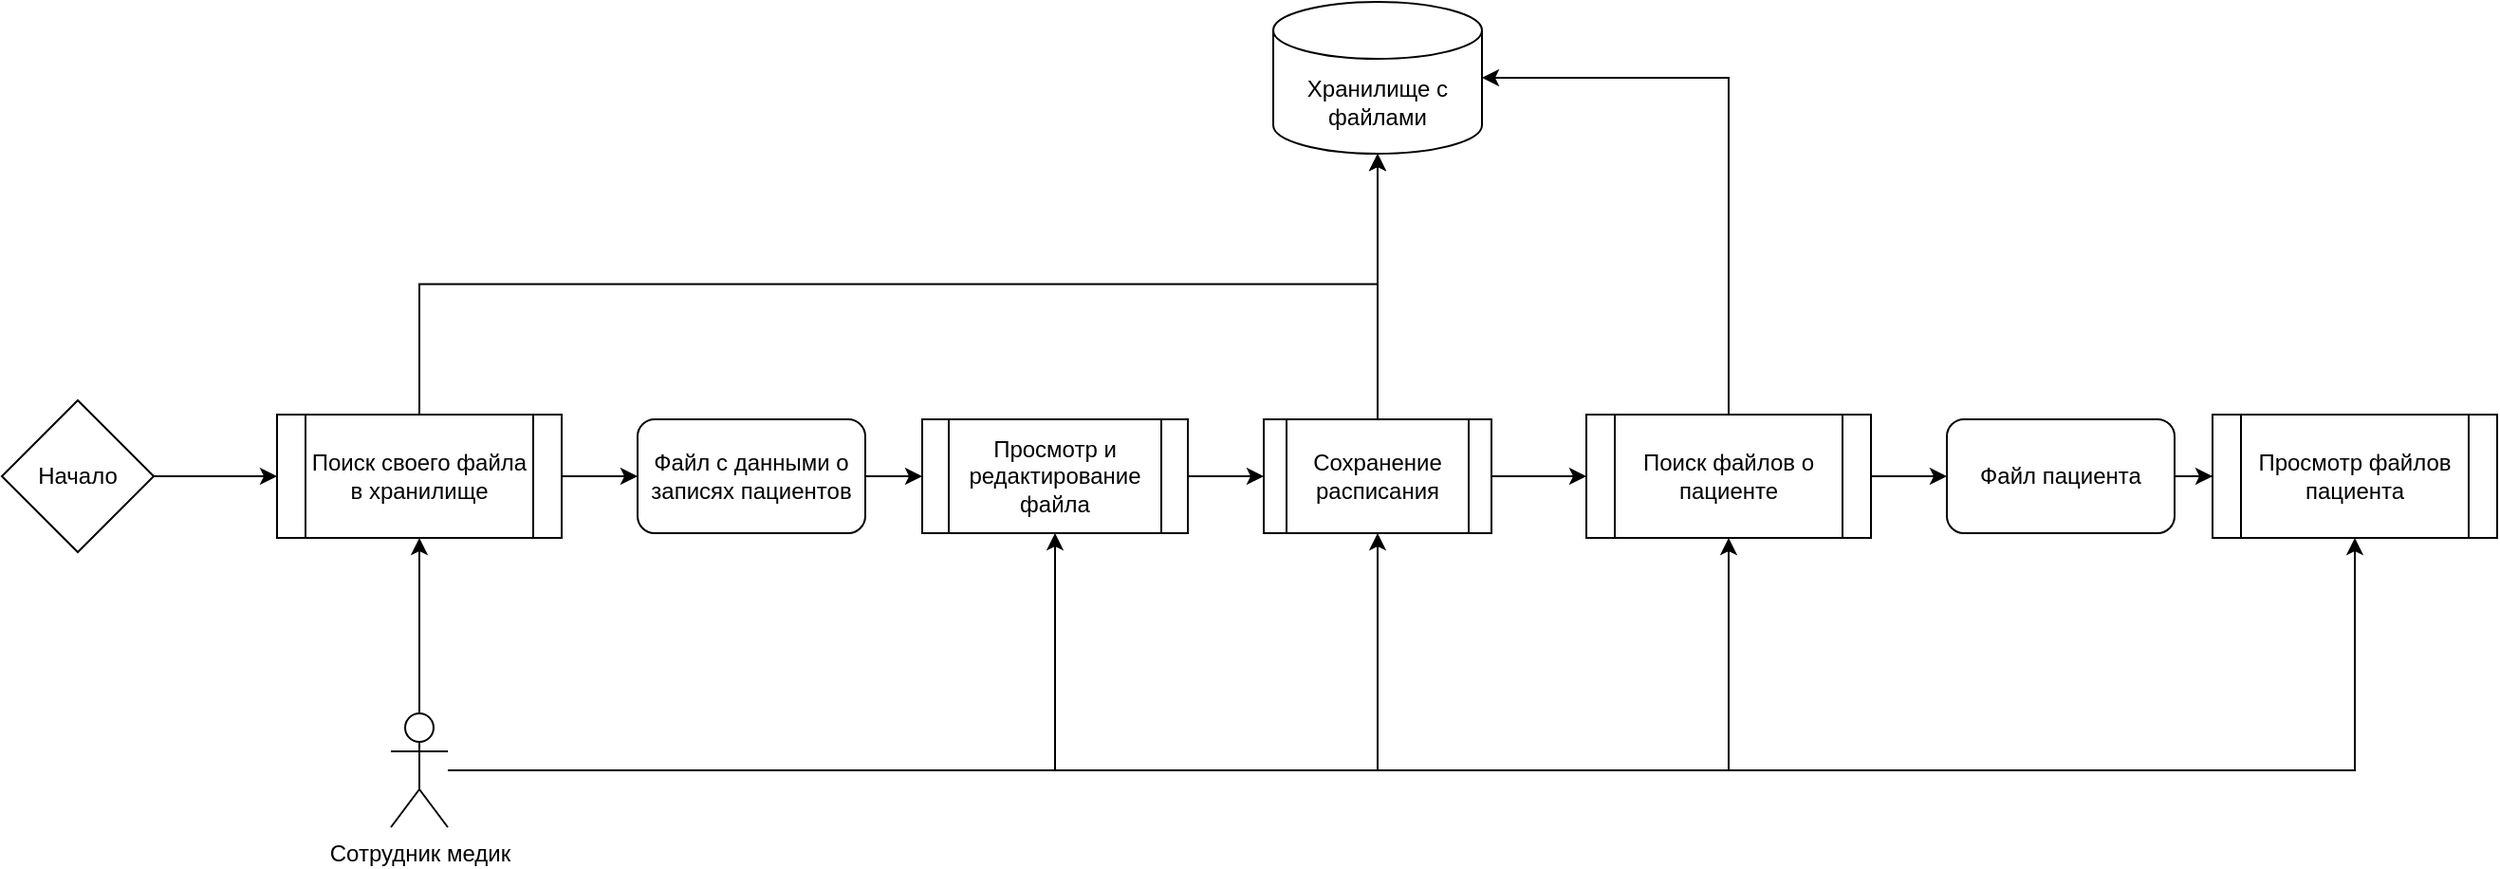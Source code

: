<mxfile version="26.0.6">
  <diagram name="Страница — 1" id="2Cci-eRszU7AnDj9SaLf">
    <mxGraphModel dx="1810" dy="991" grid="1" gridSize="10" guides="1" tooltips="1" connect="1" arrows="1" fold="1" page="1" pageScale="1" pageWidth="827" pageHeight="1169" math="0" shadow="0">
      <root>
        <mxCell id="0" />
        <mxCell id="1" parent="0" />
        <mxCell id="SQO2m_F7MG3Jh7lHC5NG-1" style="edgeStyle=orthogonalEdgeStyle;rounded=0;orthogonalLoop=1;jettySize=auto;html=1;exitX=1;exitY=0.5;exitDx=0;exitDy=0;entryX=0;entryY=0.5;entryDx=0;entryDy=0;" parent="1" source="SQO2m_F7MG3Jh7lHC5NG-9" target="SQO2m_F7MG3Jh7lHC5NG-5" edge="1">
          <mxGeometry relative="1" as="geometry">
            <mxPoint x="140" y="430" as="sourcePoint" />
            <mxPoint x="215" y="430" as="targetPoint" />
          </mxGeometry>
        </mxCell>
        <mxCell id="SQO2m_F7MG3Jh7lHC5NG-3" style="edgeStyle=orthogonalEdgeStyle;rounded=0;orthogonalLoop=1;jettySize=auto;html=1;" parent="1" source="SQO2m_F7MG3Jh7lHC5NG-4" target="SQO2m_F7MG3Jh7lHC5NG-5" edge="1">
          <mxGeometry relative="1" as="geometry" />
        </mxCell>
        <mxCell id="SQO2m_F7MG3Jh7lHC5NG-12" style="edgeStyle=orthogonalEdgeStyle;rounded=0;orthogonalLoop=1;jettySize=auto;html=1;entryX=0.5;entryY=1;entryDx=0;entryDy=0;" parent="1" source="SQO2m_F7MG3Jh7lHC5NG-4" target="SQO2m_F7MG3Jh7lHC5NG-10" edge="1">
          <mxGeometry relative="1" as="geometry" />
        </mxCell>
        <mxCell id="SQO2m_F7MG3Jh7lHC5NG-16" style="edgeStyle=orthogonalEdgeStyle;rounded=0;orthogonalLoop=1;jettySize=auto;html=1;entryX=0.5;entryY=1;entryDx=0;entryDy=0;" parent="1" source="SQO2m_F7MG3Jh7lHC5NG-4" target="SQO2m_F7MG3Jh7lHC5NG-13" edge="1">
          <mxGeometry relative="1" as="geometry" />
        </mxCell>
        <mxCell id="RZ_riwsVuzsHSnwmq8sZ-5" style="edgeStyle=orthogonalEdgeStyle;rounded=0;orthogonalLoop=1;jettySize=auto;html=1;entryX=0.5;entryY=1;entryDx=0;entryDy=0;" edge="1" parent="1" source="SQO2m_F7MG3Jh7lHC5NG-4" target="RZ_riwsVuzsHSnwmq8sZ-1">
          <mxGeometry relative="1" as="geometry" />
        </mxCell>
        <mxCell id="RZ_riwsVuzsHSnwmq8sZ-6" style="edgeStyle=orthogonalEdgeStyle;rounded=0;orthogonalLoop=1;jettySize=auto;html=1;entryX=0.5;entryY=1;entryDx=0;entryDy=0;" edge="1" parent="1" source="SQO2m_F7MG3Jh7lHC5NG-4" target="RZ_riwsVuzsHSnwmq8sZ-2">
          <mxGeometry relative="1" as="geometry" />
        </mxCell>
        <mxCell id="SQO2m_F7MG3Jh7lHC5NG-4" value="&lt;span style=&quot;text-wrap-mode: wrap;&quot;&gt;Сотрудник медик&lt;/span&gt;" style="shape=umlActor;verticalLabelPosition=bottom;verticalAlign=top;html=1;outlineConnect=0;" parent="1" vertex="1">
          <mxGeometry x="520" y="555" width="30" height="60" as="geometry" />
        </mxCell>
        <mxCell id="SQO2m_F7MG3Jh7lHC5NG-11" style="edgeStyle=orthogonalEdgeStyle;rounded=0;orthogonalLoop=1;jettySize=auto;html=1;entryX=0;entryY=0.5;entryDx=0;entryDy=0;" parent="1" source="SQO2m_F7MG3Jh7lHC5NG-5" target="SQO2m_F7MG3Jh7lHC5NG-17" edge="1">
          <mxGeometry relative="1" as="geometry" />
        </mxCell>
        <mxCell id="SQO2m_F7MG3Jh7lHC5NG-5" value="Поиск своего файла в хранилище" style="shape=process;whiteSpace=wrap;html=1;backgroundOutline=1;" parent="1" vertex="1">
          <mxGeometry x="460" y="397.5" width="150" height="65" as="geometry" />
        </mxCell>
        <mxCell id="SQO2m_F7MG3Jh7lHC5NG-6" value="Хранилище с файлами" style="shape=cylinder3;whiteSpace=wrap;html=1;boundedLbl=1;backgroundOutline=1;size=15;" parent="1" vertex="1">
          <mxGeometry x="985" y="180" width="110" height="80" as="geometry" />
        </mxCell>
        <mxCell id="SQO2m_F7MG3Jh7lHC5NG-7" style="edgeStyle=orthogonalEdgeStyle;rounded=0;orthogonalLoop=1;jettySize=auto;html=1;entryX=0.5;entryY=1;entryDx=0;entryDy=0;entryPerimeter=0;exitX=0.5;exitY=0;exitDx=0;exitDy=0;" parent="1" source="SQO2m_F7MG3Jh7lHC5NG-5" target="SQO2m_F7MG3Jh7lHC5NG-6" edge="1">
          <mxGeometry relative="1" as="geometry" />
        </mxCell>
        <mxCell id="SQO2m_F7MG3Jh7lHC5NG-9" value="Начало" style="rhombus;whiteSpace=wrap;html=1;" parent="1" vertex="1">
          <mxGeometry x="315" y="390" width="80" height="80" as="geometry" />
        </mxCell>
        <mxCell id="SQO2m_F7MG3Jh7lHC5NG-14" style="edgeStyle=orthogonalEdgeStyle;rounded=0;orthogonalLoop=1;jettySize=auto;html=1;entryX=0;entryY=0.5;entryDx=0;entryDy=0;" parent="1" source="SQO2m_F7MG3Jh7lHC5NG-10" target="SQO2m_F7MG3Jh7lHC5NG-13" edge="1">
          <mxGeometry relative="1" as="geometry" />
        </mxCell>
        <mxCell id="SQO2m_F7MG3Jh7lHC5NG-10" value="Просмотр и редактирование файла" style="shape=process;whiteSpace=wrap;html=1;backgroundOutline=1;" parent="1" vertex="1">
          <mxGeometry x="800" y="400" width="140" height="60" as="geometry" />
        </mxCell>
        <mxCell id="RZ_riwsVuzsHSnwmq8sZ-3" value="" style="edgeStyle=orthogonalEdgeStyle;rounded=0;orthogonalLoop=1;jettySize=auto;html=1;" edge="1" parent="1" source="SQO2m_F7MG3Jh7lHC5NG-13" target="RZ_riwsVuzsHSnwmq8sZ-1">
          <mxGeometry relative="1" as="geometry" />
        </mxCell>
        <mxCell id="SQO2m_F7MG3Jh7lHC5NG-13" value="Сохранение расписания" style="shape=process;whiteSpace=wrap;html=1;backgroundOutline=1;" parent="1" vertex="1">
          <mxGeometry x="980" y="400" width="120" height="60" as="geometry" />
        </mxCell>
        <mxCell id="SQO2m_F7MG3Jh7lHC5NG-15" style="edgeStyle=orthogonalEdgeStyle;rounded=0;orthogonalLoop=1;jettySize=auto;html=1;entryX=0.5;entryY=1;entryDx=0;entryDy=0;entryPerimeter=0;exitX=0.5;exitY=0;exitDx=0;exitDy=0;" parent="1" source="SQO2m_F7MG3Jh7lHC5NG-13" target="SQO2m_F7MG3Jh7lHC5NG-6" edge="1">
          <mxGeometry relative="1" as="geometry" />
        </mxCell>
        <mxCell id="SQO2m_F7MG3Jh7lHC5NG-18" value="" style="edgeStyle=orthogonalEdgeStyle;rounded=0;orthogonalLoop=1;jettySize=auto;html=1;" parent="1" source="SQO2m_F7MG3Jh7lHC5NG-17" target="SQO2m_F7MG3Jh7lHC5NG-10" edge="1">
          <mxGeometry relative="1" as="geometry" />
        </mxCell>
        <mxCell id="SQO2m_F7MG3Jh7lHC5NG-17" value="Файл с данными о записях пациентов" style="rounded=1;whiteSpace=wrap;html=1;" parent="1" vertex="1">
          <mxGeometry x="650" y="400" width="120" height="60" as="geometry" />
        </mxCell>
        <mxCell id="RZ_riwsVuzsHSnwmq8sZ-4" value="" style="edgeStyle=orthogonalEdgeStyle;rounded=0;orthogonalLoop=1;jettySize=auto;html=1;entryX=0;entryY=0.5;entryDx=0;entryDy=0;" edge="1" parent="1" source="RZ_riwsVuzsHSnwmq8sZ-1" target="RZ_riwsVuzsHSnwmq8sZ-7">
          <mxGeometry relative="1" as="geometry" />
        </mxCell>
        <mxCell id="RZ_riwsVuzsHSnwmq8sZ-1" value="Поиск файлов о пациенте" style="shape=process;whiteSpace=wrap;html=1;backgroundOutline=1;" vertex="1" parent="1">
          <mxGeometry x="1150" y="397.5" width="150" height="65" as="geometry" />
        </mxCell>
        <mxCell id="RZ_riwsVuzsHSnwmq8sZ-2" value="Просмотр файлов пациента" style="shape=process;whiteSpace=wrap;html=1;backgroundOutline=1;" vertex="1" parent="1">
          <mxGeometry x="1480" y="397.5" width="150" height="65" as="geometry" />
        </mxCell>
        <mxCell id="RZ_riwsVuzsHSnwmq8sZ-8" value="" style="edgeStyle=orthogonalEdgeStyle;rounded=0;orthogonalLoop=1;jettySize=auto;html=1;" edge="1" parent="1" source="RZ_riwsVuzsHSnwmq8sZ-7" target="RZ_riwsVuzsHSnwmq8sZ-2">
          <mxGeometry relative="1" as="geometry" />
        </mxCell>
        <mxCell id="RZ_riwsVuzsHSnwmq8sZ-7" value="Файл пациента" style="rounded=1;whiteSpace=wrap;html=1;" vertex="1" parent="1">
          <mxGeometry x="1340" y="400" width="120" height="60" as="geometry" />
        </mxCell>
        <mxCell id="RZ_riwsVuzsHSnwmq8sZ-9" style="edgeStyle=orthogonalEdgeStyle;rounded=0;orthogonalLoop=1;jettySize=auto;html=1;entryX=1;entryY=0.5;entryDx=0;entryDy=0;entryPerimeter=0;exitX=0.5;exitY=0;exitDx=0;exitDy=0;" edge="1" parent="1" source="RZ_riwsVuzsHSnwmq8sZ-1" target="SQO2m_F7MG3Jh7lHC5NG-6">
          <mxGeometry relative="1" as="geometry" />
        </mxCell>
      </root>
    </mxGraphModel>
  </diagram>
</mxfile>
